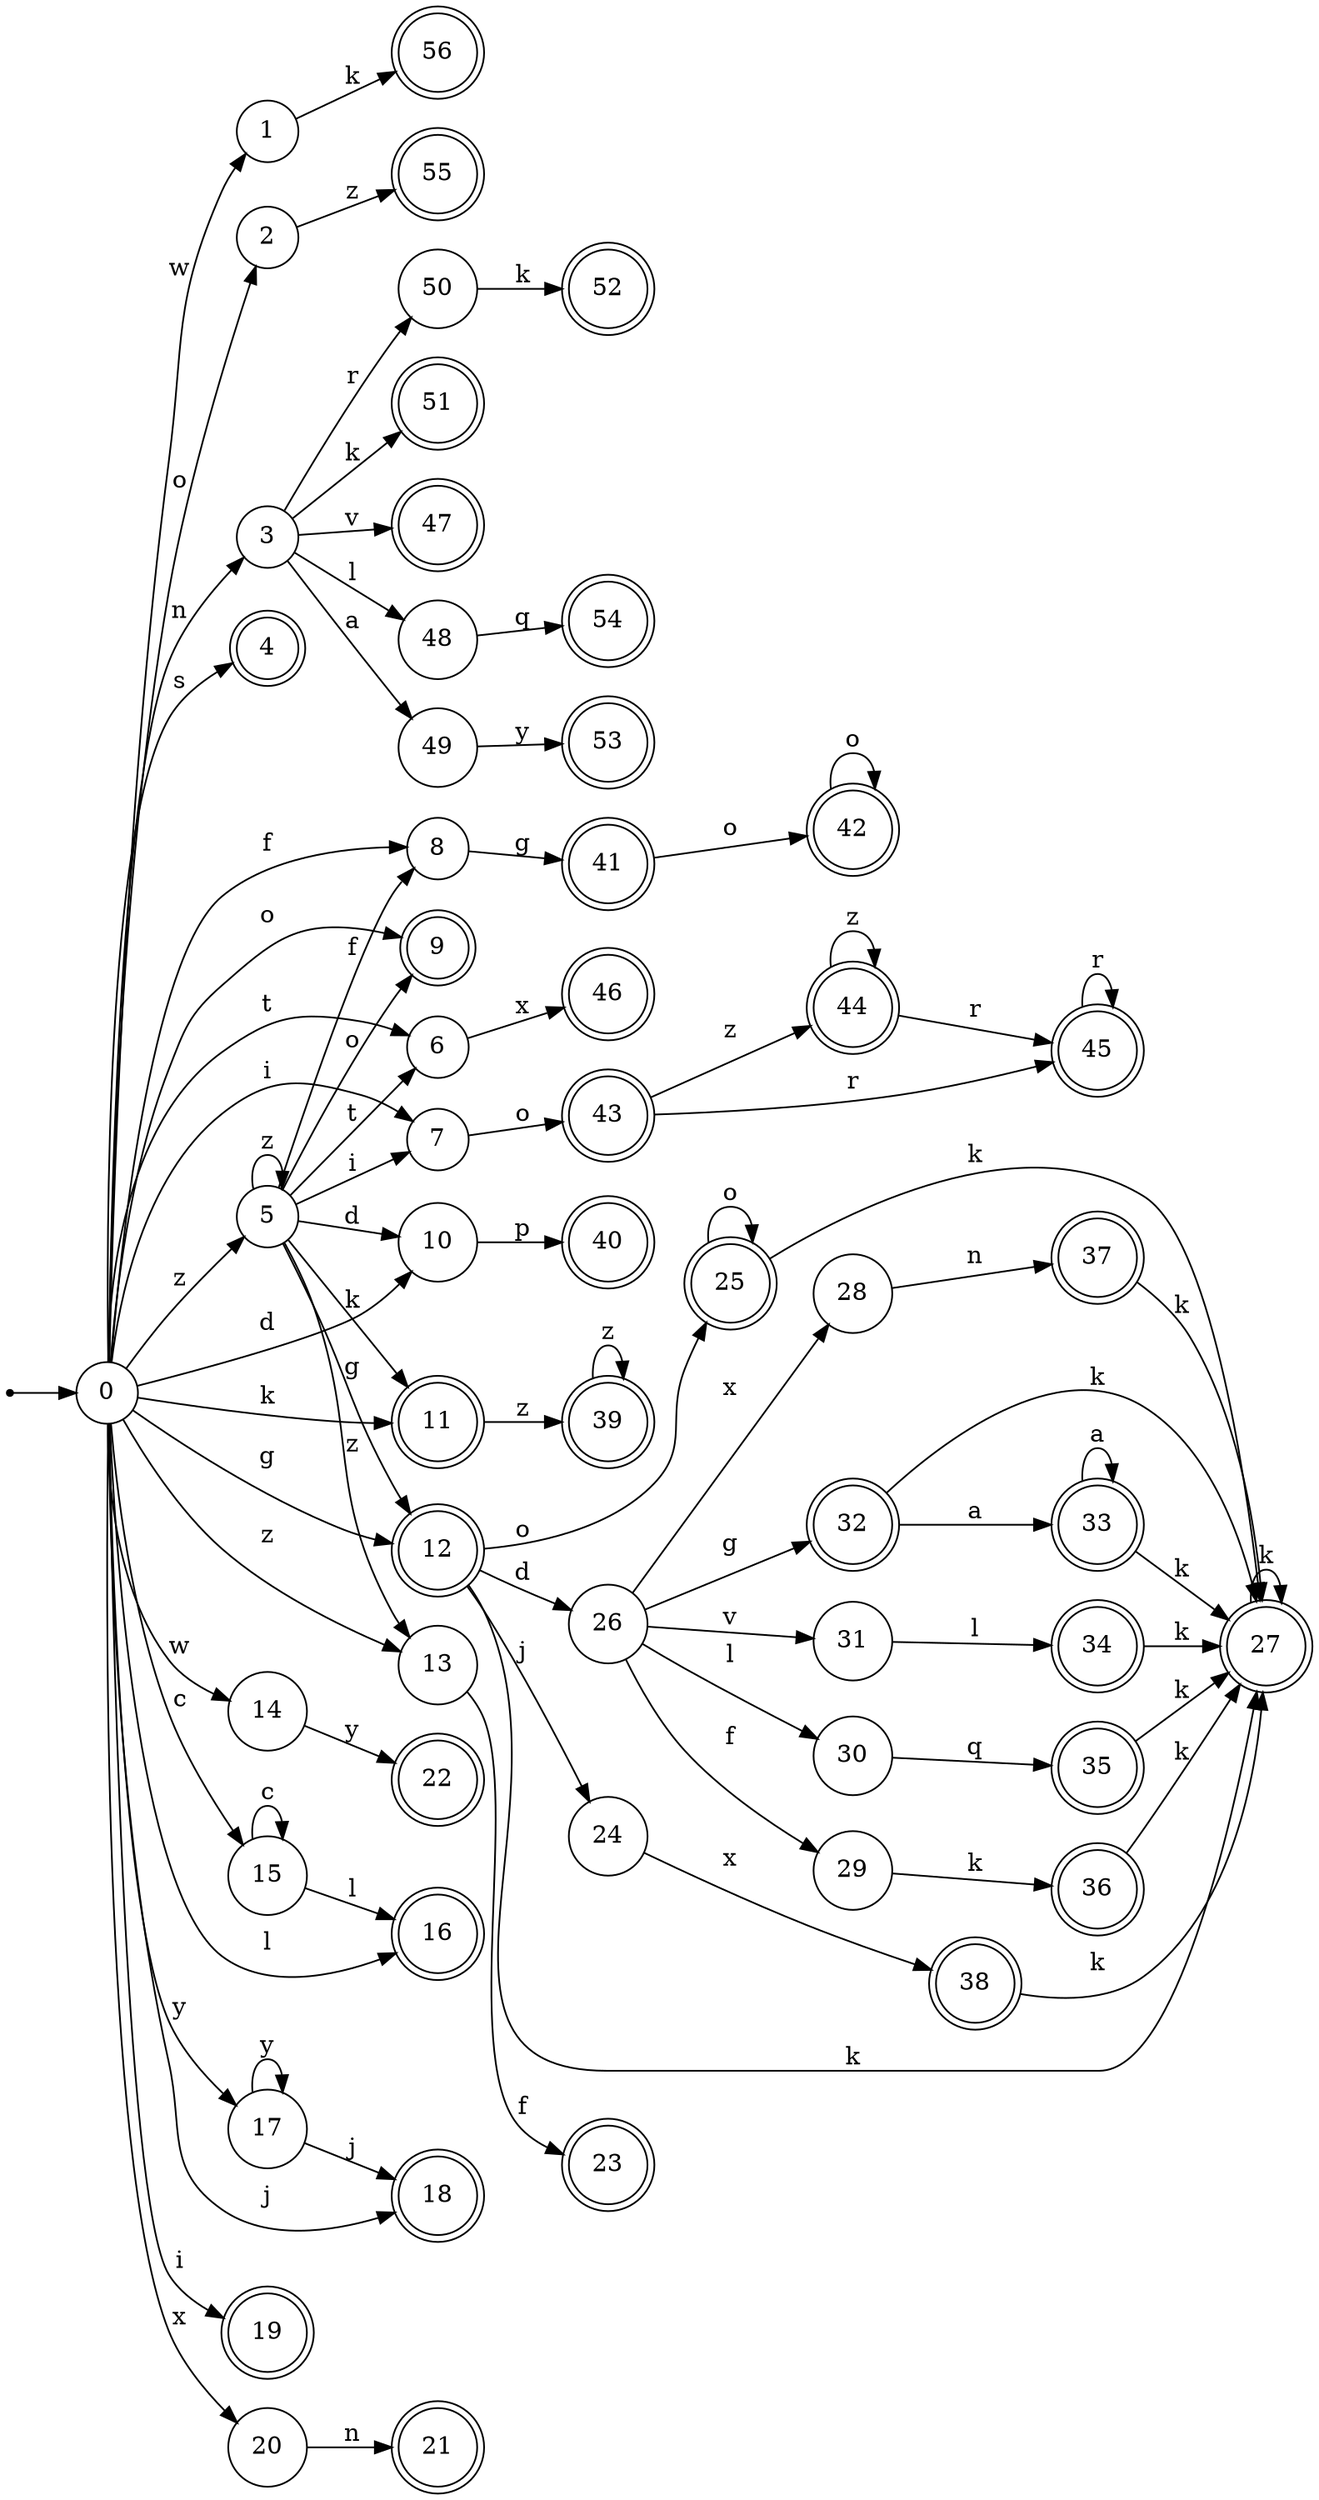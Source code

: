 digraph finite_state_machine {
rankdir=LR;
size="20,20";
node [shape = point]; "dummy0"
node [shape = circle]; "0";
"dummy0" -> "0";
node [shape = circle]; "1";
node [shape = circle]; "2";
node [shape = circle]; "3";
node [shape = doublecircle]; "4";node [shape = circle]; "5";
node [shape = circle]; "6";
node [shape = circle]; "7";
node [shape = circle]; "8";
node [shape = doublecircle]; "9";node [shape = circle]; "10";
node [shape = doublecircle]; "11";node [shape = doublecircle]; "12";node [shape = circle]; "13";
node [shape = circle]; "14";
node [shape = circle]; "15";
node [shape = doublecircle]; "16";node [shape = circle]; "17";
node [shape = doublecircle]; "18";node [shape = doublecircle]; "19";node [shape = circle]; "20";
node [shape = doublecircle]; "21";node [shape = doublecircle]; "22";node [shape = doublecircle]; "23";node [shape = circle]; "24";
node [shape = doublecircle]; "25";node [shape = circle]; "26";
node [shape = doublecircle]; "27";node [shape = circle]; "28";
node [shape = circle]; "29";
node [shape = circle]; "30";
node [shape = circle]; "31";
node [shape = doublecircle]; "32";node [shape = doublecircle]; "33";node [shape = doublecircle]; "34";node [shape = doublecircle]; "35";node [shape = doublecircle]; "36";node [shape = doublecircle]; "37";node [shape = doublecircle]; "38";node [shape = doublecircle]; "39";node [shape = doublecircle]; "40";node [shape = doublecircle]; "41";node [shape = doublecircle]; "42";node [shape = doublecircle]; "43";node [shape = doublecircle]; "44";node [shape = doublecircle]; "45";node [shape = doublecircle]; "46";node [shape = doublecircle]; "47";node [shape = circle]; "48";
node [shape = circle]; "49";
node [shape = circle]; "50";
node [shape = doublecircle]; "51";node [shape = doublecircle]; "52";node [shape = doublecircle]; "53";node [shape = doublecircle]; "54";node [shape = doublecircle]; "55";node [shape = doublecircle]; "56";"0" -> "1" [label = "w"];
 "0" -> "14" [label = "w"];
 "0" -> "9" [label = "o"];
 "0" -> "2" [label = "o"];
 "0" -> "3" [label = "n"];
 "0" -> "4" [label = "s"];
 "0" -> "13" [label = "z"];
 "0" -> "5" [label = "z"];
 "0" -> "6" [label = "t"];
 "0" -> "19" [label = "i"];
 "0" -> "7" [label = "i"];
 "0" -> "8" [label = "f"];
 "0" -> "10" [label = "d"];
 "0" -> "11" [label = "k"];
 "0" -> "12" [label = "g"];
 "0" -> "15" [label = "c"];
 "0" -> "16" [label = "l"];
 "0" -> "17" [label = "y"];
 "0" -> "18" [label = "j"];
 "0" -> "20" [label = "x"];
 "20" -> "21" [label = "n"];
 "17" -> "17" [label = "y"];
 "17" -> "18" [label = "j"];
 "15" -> "15" [label = "c"];
 "15" -> "16" [label = "l"];
 "14" -> "22" [label = "y"];
 "13" -> "23" [label = "f"];
 "12" -> "24" [label = "j"];
 "12" -> "25" [label = "o"];
 "12" -> "26" [label = "d"];
 "12" -> "27" [label = "k"];
 "27" -> "27" [label = "k"];
 "26" -> "28" [label = "x"];
 "26" -> "29" [label = "f"];
 "26" -> "30" [label = "l"];
 "26" -> "31" [label = "v"];
 "26" -> "32" [label = "g"];
 "32" -> "33" [label = "a"];
 "32" -> "27" [label = "k"];
 "33" -> "33" [label = "a"];
 "33" -> "27" [label = "k"];
 "31" -> "34" [label = "l"];
 "34" -> "27" [label = "k"];
 "30" -> "35" [label = "q"];
 "35" -> "27" [label = "k"];
 "29" -> "36" [label = "k"];
 "36" -> "27" [label = "k"];
 "28" -> "37" [label = "n"];
 "37" -> "27" [label = "k"];
 "25" -> "25" [label = "o"];
 "25" -> "27" [label = "k"];
 "24" -> "38" [label = "x"];
 "38" -> "27" [label = "k"];
 "11" -> "39" [label = "z"];
 "39" -> "39" [label = "z"];
 "10" -> "40" [label = "p"];
 "8" -> "41" [label = "g"];
 "41" -> "42" [label = "o"];
 "42" -> "42" [label = "o"];
 "7" -> "43" [label = "o"];
 "43" -> "44" [label = "z"];
 "43" -> "45" [label = "r"];
 "45" -> "45" [label = "r"];
 "44" -> "44" [label = "z"];
 "44" -> "45" [label = "r"];
 "6" -> "46" [label = "x"];
 "5" -> "13" [label = "z"];
 "5" -> "5" [label = "z"];
 "5" -> "6" [label = "t"];
 "5" -> "7" [label = "i"];
 "5" -> "8" [label = "f"];
 "5" -> "9" [label = "o"];
 "5" -> "10" [label = "d"];
 "5" -> "11" [label = "k"];
 "5" -> "12" [label = "g"];
 "3" -> "47" [label = "v"];
 "3" -> "48" [label = "l"];
 "3" -> "49" [label = "a"];
 "3" -> "50" [label = "r"];
 "3" -> "51" [label = "k"];
 "50" -> "52" [label = "k"];
 "49" -> "53" [label = "y"];
 "48" -> "54" [label = "q"];
 "2" -> "55" [label = "z"];
 "1" -> "56" [label = "k"];
 }
